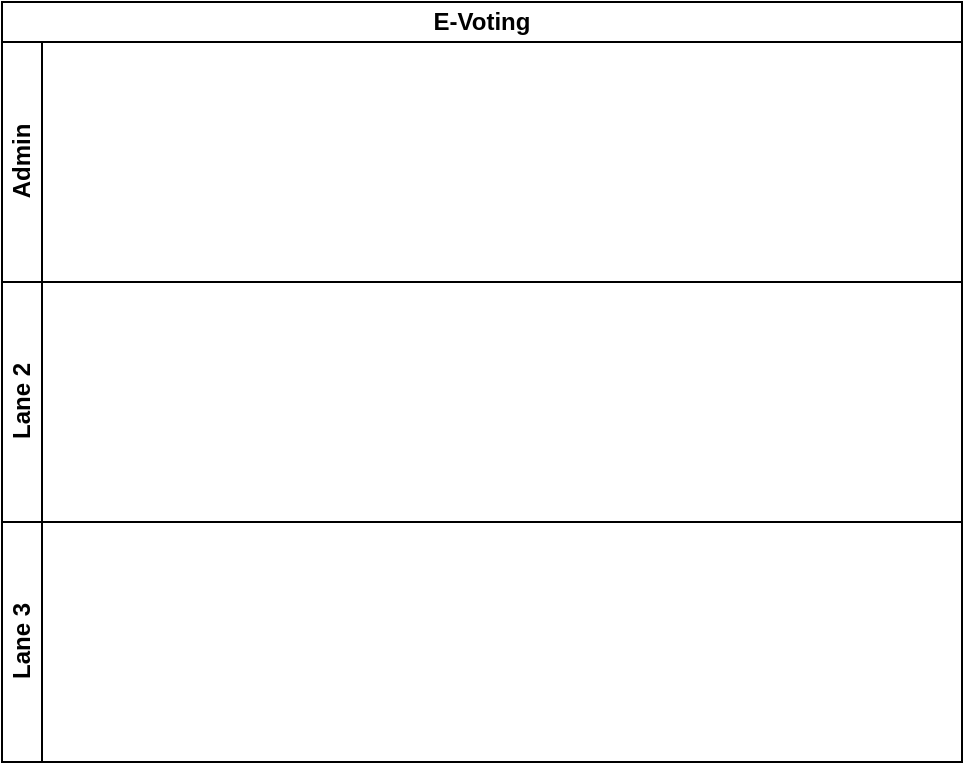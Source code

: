 <mxfile version="20.5.3" type="onedrive"><diagram id="prtHgNgQTEPvFCAcTncT" name="Page-1"><mxGraphModel grid="1" page="1" gridSize="10" guides="1" tooltips="1" connect="1" arrows="1" fold="1" pageScale="1" pageWidth="827" pageHeight="1169" math="0" shadow="0"><root><mxCell id="0"/><mxCell id="1" parent="0"/><mxCell id="oUG6ilbImyd3xvCt0IDy-1" value="E-Voting" style="swimlane;html=1;childLayout=stackLayout;resizeParent=1;resizeParentMax=0;horizontal=1;startSize=20;horizontalStack=0;whiteSpace=wrap;" vertex="1" parent="1"><mxGeometry x="170" y="90" width="480" height="380" as="geometry"/></mxCell><mxCell id="oUG6ilbImyd3xvCt0IDy-2" value="Admin" style="swimlane;html=1;startSize=20;horizontal=0;" vertex="1" parent="oUG6ilbImyd3xvCt0IDy-1"><mxGeometry y="20" width="480" height="120" as="geometry"/></mxCell><mxCell id="oUG6ilbImyd3xvCt0IDy-3" value="Lane 2" style="swimlane;html=1;startSize=20;horizontal=0;" vertex="1" parent="oUG6ilbImyd3xvCt0IDy-1"><mxGeometry y="140" width="480" height="120" as="geometry"/></mxCell><mxCell id="oUG6ilbImyd3xvCt0IDy-4" value="Lane 3" style="swimlane;html=1;startSize=20;horizontal=0;" vertex="1" parent="oUG6ilbImyd3xvCt0IDy-1"><mxGeometry y="260" width="480" height="120" as="geometry"/></mxCell></root></mxGraphModel></diagram></mxfile>